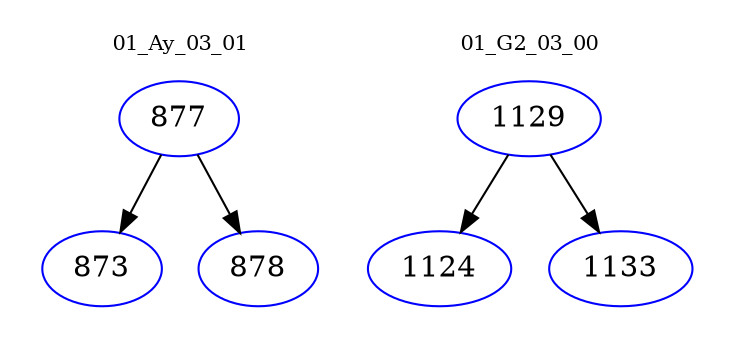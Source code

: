 digraph{
subgraph cluster_0 {
color = white
label = "01_Ay_03_01";
fontsize=10;
T0_877 [label="877", color="blue"]
T0_877 -> T0_873 [color="black"]
T0_873 [label="873", color="blue"]
T0_877 -> T0_878 [color="black"]
T0_878 [label="878", color="blue"]
}
subgraph cluster_1 {
color = white
label = "01_G2_03_00";
fontsize=10;
T1_1129 [label="1129", color="blue"]
T1_1129 -> T1_1124 [color="black"]
T1_1124 [label="1124", color="blue"]
T1_1129 -> T1_1133 [color="black"]
T1_1133 [label="1133", color="blue"]
}
}
